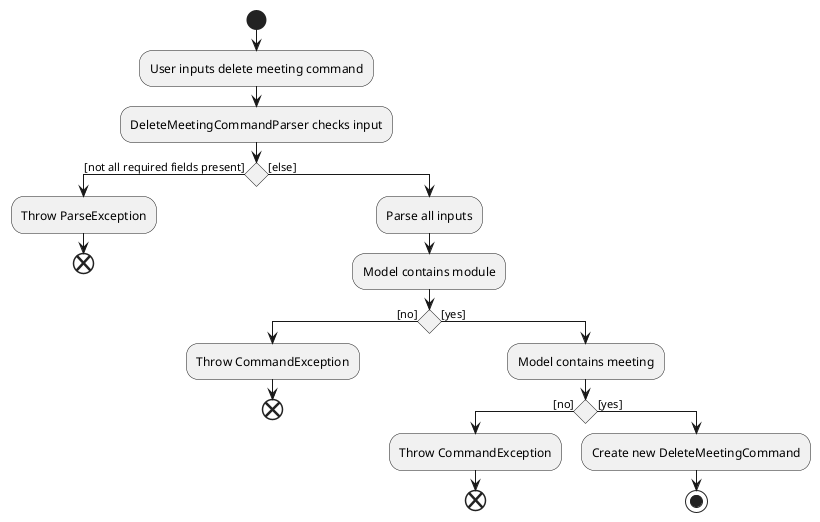 @startuml
start
:User inputs delete meeting command;
:DeleteMeetingCommandParser checks input;
if () then ([not all required fields present])
    :Throw ParseException;
    end
else ([else])
    :Parse all inputs;
    :Model contains module;
    if () then ([no])
        :Throw CommandException;
        end
    else ([yes])
        :Model contains meeting;
        if () then ([no])
            :Throw CommandException;
            end
        else ([yes])
            :Create new DeleteMeetingCommand;
            stop
@enduml
